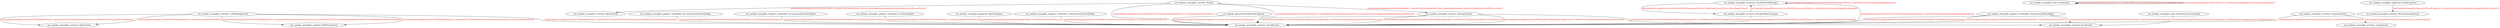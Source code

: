 digraph G {
net_mabako_steamgifts_activities_UrlHandlingActivity -> net_mabako_steamgifts_activities_MainActivity [label="Lnet/mabako/steamgifts/activities/UrlHandlingActivity;=>onCreate(Landroid/os/Bundle;)V", fontcolor="red"];
net_mabako_steamgifts_activities_UrlHandlingActivity -> net_mabako_steamgifts_activities_MainActivity [label="Lnet/mabako/steamgifts/activities/UrlHandlingActivity;=>getIntentForUri(Landroid/content/Context;Landroid/net/Uri;)Landroid/content/Intent;", fontcolor="red"];
net_mabako_steamgifts_activities_UrlHandlingActivity -> net_mabako_steamgifts_activities_DetailActivity [label="Lnet/mabako/steamgifts/activities/UrlHandlingActivity;=>getIntentForUri(Landroid/content/Context;Landroid/net/Uri;)Landroid/content/Intent;", fontcolor="red"];
net_mabako_steamgifts_activities_UrlHandlingActivity -> net_mabako_steamgifts_activities_WebViewActivity [label="Lnet/mabako/steamgifts/activities/UrlHandlingActivity;=>getIntentForUri(Landroid/content/Context;Landroid/net/Uri;)Landroid/content/Intent;", fontcolor="red"];
net_mabako_steamgifts_activities_UrlHandlingActivity -> net_mabako_steamgifts_activities_WebViewActivity [label="Lnet/mabako/steamgifts/activities/UrlHandlingActivity;=>getIntentForUri(Landroid/content/Context;Landroid/net/Uri;ZZ)Lnet/mabako/steamgifts/activities/UrlHandlingActivity$IntentDelegate;", fontcolor="red"];
net_mabako_steamgifts_activities_Navbar -> net_mabako_steamgifts_activities_DetailActivity [label="Lnet/mabako/steamgifts/activities/Navbar$CustomAccountHeaderBuilder$1;=>onClick(Landroid/view/View;)V", fontcolor="red"];
net_mabako_steamgifts_activities_Navbar -> net_mabako_steamgifts_activities_DetailActivity [label="Lnet/mabako/steamgifts/activities/Navbar$2;=>onProfileImageClick(Landroid/view/View;Lcom/mikepenz/materialdrawer/model/interfaces/IProfile;Z)Z", fontcolor="red"];
net_mabako_steamgifts_activities_Navbar -> net_mabako_steamgifts_activities_AboutActivity [label="Lnet/mabako/steamgifts/activities/Navbar$4;=>onItemClick(Landroid/view/View;ILcom/mikepenz/materialdrawer/model/interfaces/IDrawerItem;)Z", fontcolor="red"];
net_mabako_steamgifts_activities_Navbar -> net_mabako_steamgifts_activities_SettingsActivity [label="Lnet/mabako/steamgifts/activities/Navbar$4;=>onItemClick(Landroid/view/View;ILcom/mikepenz/materialdrawer/model/interfaces/IDrawerItem;)Z", fontcolor="red"];
net_mabako_steamgifts_adapters_viewholder_GiveawayCardViewHolder -> net_mabako_steamgifts_activities_SyncActivity [label="Lnet/mabako/steamgifts/adapters/viewholder/GiveawayCardViewHolder$3;=>onClick(Landroid/view/View;)V", fontcolor="red"];
net_mabako_steamgifts_adapters_viewholder_GiveawayCardViewHolder -> net_mabako_steamgifts_activities_DetailActivity [label="Lnet/mabako/steamgifts/adapters/viewholder/GiveawayCardViewHolder$6;=>onClick(Landroid/view/View;)V", fontcolor="red"];
net_mabako_steamgifts_adapters_viewholder_GiveawayCardViewHolder -> net_mabako_steamgifts_activities_DetailActivity [label="Lnet/mabako/steamgifts/adapters/viewholder/GiveawayCardViewHolder$8;=>onClick(Landroid/view/View;)V", fontcolor="red"];
net_mabako_steamgifts_adapters_viewholder_DiscussionListItemViewHolder -> net_mabako_steamgifts_activities_DetailActivity [label="Lnet/mabako/steamgifts/adapters/viewholder/DiscussionListItemViewHolder;=>onClick(Landroid/view/View;)V", fontcolor="red"];
net_mabako_steamgifts_adapters_viewholder_GiveawayListItemViewHolder -> net_mabako_steamgifts_activities_DetailActivity [label="Lnet/mabako/steamgifts/adapters/viewholder/GiveawayListItemViewHolder;=>onClick(Landroid/view/View;)V", fontcolor="red"];
net_mabako_steamgifts_adapters_viewholder_UserViewHolder -> net_mabako_steamgifts_activities_DetailActivity [label="Lnet/mabako/steamgifts/adapters/viewholder/UserViewHolder$1;=>onClick(Landroid/view/View;)V", fontcolor="red"];
net_mabako_steamgifts_fragments_AboutFragment -> net_mabako_steamgifts_activities_DetailActivity [label="Lnet/mabako/steamgifts/fragments/AboutFragment$2;=>onClick(Landroid/view/View;)V", fontcolor="red"];
net_mabako_steamgifts_adapters_viewholder_CommentContextViewHolder -> net_mabako_steamgifts_activities_DetailActivity [label="Lnet/mabako/steamgifts/adapters/viewholder/CommentContextViewHolder$1;=>onClick(Landroid/view/View;)V", fontcolor="red"];
net_mabako_steamgifts_activities_CommonActivity -> net_mabako_steamgifts_activities_DetailActivity [label="Lnet/mabako/steamgifts/activities/CommonActivity$1$2;=>onClick(Landroid/view/View;)V", fontcolor="red"];
net_mabako_steamgifts_activities_CommonActivity -> net_mabako_steamgifts_activities_LoginActivity [label="Lnet/mabako/steamgifts/activities/CommonActivity;=>requestLogin()V", fontcolor="red"];
net_mabako_steamgifts_activities_SettingsActivity -> net_mabako_steamgifts_activities_DetailActivity [label="Lnet/mabako/steamgifts/activities/SettingsActivity$SettingsFragment$2;=>onPreferenceClick(Landroid/preference/Preference;)Z", fontcolor="red"];
net_mabako_steamgifts_activities_SettingsActivity -> net_mabako_steamgifts_activities_DetailActivity [label="Lnet/mabako/steamgifts/activities/SettingsActivity$SettingsFragment$4;=>onPreferenceClick(Landroid/preference/Preference;)Z", fontcolor="red"];
net_mabako_steamgifts_activities_SettingsActivity -> net_mabako_steamgifts_activities_DetailActivity [label="Lnet/mabako/steamgifts/activities/SettingsActivity$SettingsFragment$3;=>onPreferenceClick(Landroid/preference/Preference;)Z", fontcolor="red"];
net_mabako_steamgifts_activities_SettingsActivity -> net_mabako_steamgifts_activities_SyncActivity [label="Lnet/mabako/steamgifts/activities/SettingsActivity$SettingsFragment$1;=>onPreferenceClick(Landroid/preference/Preference;)Z", fontcolor="red"];
net_mabako_steamgifts_intro_IntroActivity -> net_mabako_steamgifts_intro_IntroActivity [label="Lnet/mabako/steamgifts/intro/IntroActivity;=>showIntroIfNeccessary(Landroid/app/Activity;Ljava/lang/String;I)V", fontcolor="red"];
net_mabako_steamgifts_intro_IntroActivity -> net_mabako_steamgifts_intro_IntroActivity [label="Lnet/mabako/steamgifts/intro/IntroActivity;=>showIntro(Landroid/app/Activity;Ljava/lang/String;)V", fontcolor="red"];
net_mabako_steamgifts_fragments_DetailFragment -> net_mabako_steamgifts_activities_WriteCommentActivity [label="Lnet/mabako/steamgifts/fragments/DetailFragment;=>requestComment(Lnet/mabako/steamgifts/data/Comment;)V", fontcolor="red"];
net_mabako_steamgifts_tasks_EnterLeaveGiveawayTask -> net_mabako_steamgifts_activities_SyncActivity [label="Lnet/mabako/steamgifts/tasks/EnterLeaveGiveawayTask;=>onPostExecute(Lorg/jsoup/Connection$Response;)V", fontcolor="red"];
net_mabako_sgtools_SGToolsDetailFragment -> net_mabako_steamgifts_activities_DetailActivity [label="Lnet/mabako/sgtools/SGToolsDetailFragment;=>onCheckSuccessful(Ljava/lang/String;)V", fontcolor="red"];
net_mabako_steamgifts_receivers_CheckForNewMessages -> net_mabako_steamgifts_receivers_CheckForWonGiveaways [label="Lnet/mabako/steamgifts/receivers/CheckForNewMessages$Check;=>addItems(Ljava/util/List;ZLjava/lang/String;)V", fontcolor="red"];
net_mabako_steamgifts_receivers_CheckForNewMessages -> net_mabako_steamgifts_receivers_CheckForNewMessages [label="Lnet/mabako/steamgifts/receivers/CheckForNewMessages$Check;=>getDeleteIntent()Landroid/app/PendingIntent;", fontcolor="red"];
net_mabako_steamgifts_receivers_CheckForNewMessages -> net_mabako_steamgifts_activities_DetailActivity [label="Lnet/mabako/steamgifts/receivers/CheckForNewMessages$Check;=>getViewMessagesIntent()Landroid/app/PendingIntent;", fontcolor="red"];
net_mabako_steamgifts_receivers_CheckForWonGiveaways -> net_mabako_steamgifts_activities_DetailActivity [label="Lnet/mabako/steamgifts/receivers/CheckForWonGiveaways$Check;=>getViewIntent()Landroid/app/PendingIntent;", fontcolor="red"];
net_mabako_steamgifts_receivers_CheckForWonGiveaways -> net_mabako_steamgifts_receivers_CheckForNewMessages [label="Lnet/mabako/steamgifts/receivers/CheckForWonGiveaways$Check;=>getDeleteIntent()Landroid/app/PendingIntent;", fontcolor="red"];
}